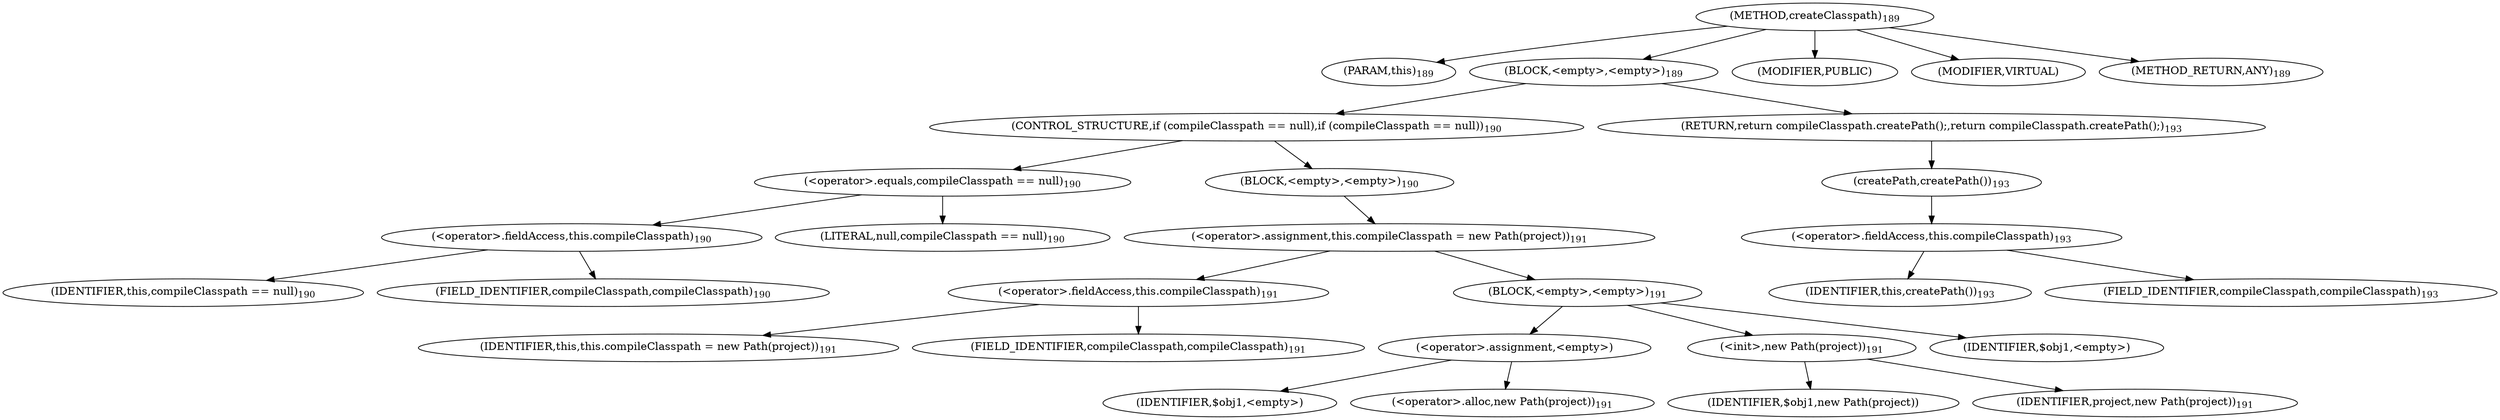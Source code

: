 digraph "createClasspath" {  
"273" [label = <(METHOD,createClasspath)<SUB>189</SUB>> ]
"274" [label = <(PARAM,this)<SUB>189</SUB>> ]
"275" [label = <(BLOCK,&lt;empty&gt;,&lt;empty&gt;)<SUB>189</SUB>> ]
"276" [label = <(CONTROL_STRUCTURE,if (compileClasspath == null),if (compileClasspath == null))<SUB>190</SUB>> ]
"277" [label = <(&lt;operator&gt;.equals,compileClasspath == null)<SUB>190</SUB>> ]
"278" [label = <(&lt;operator&gt;.fieldAccess,this.compileClasspath)<SUB>190</SUB>> ]
"279" [label = <(IDENTIFIER,this,compileClasspath == null)<SUB>190</SUB>> ]
"280" [label = <(FIELD_IDENTIFIER,compileClasspath,compileClasspath)<SUB>190</SUB>> ]
"281" [label = <(LITERAL,null,compileClasspath == null)<SUB>190</SUB>> ]
"282" [label = <(BLOCK,&lt;empty&gt;,&lt;empty&gt;)<SUB>190</SUB>> ]
"283" [label = <(&lt;operator&gt;.assignment,this.compileClasspath = new Path(project))<SUB>191</SUB>> ]
"284" [label = <(&lt;operator&gt;.fieldAccess,this.compileClasspath)<SUB>191</SUB>> ]
"285" [label = <(IDENTIFIER,this,this.compileClasspath = new Path(project))<SUB>191</SUB>> ]
"286" [label = <(FIELD_IDENTIFIER,compileClasspath,compileClasspath)<SUB>191</SUB>> ]
"287" [label = <(BLOCK,&lt;empty&gt;,&lt;empty&gt;)<SUB>191</SUB>> ]
"288" [label = <(&lt;operator&gt;.assignment,&lt;empty&gt;)> ]
"289" [label = <(IDENTIFIER,$obj1,&lt;empty&gt;)> ]
"290" [label = <(&lt;operator&gt;.alloc,new Path(project))<SUB>191</SUB>> ]
"291" [label = <(&lt;init&gt;,new Path(project))<SUB>191</SUB>> ]
"292" [label = <(IDENTIFIER,$obj1,new Path(project))> ]
"293" [label = <(IDENTIFIER,project,new Path(project))<SUB>191</SUB>> ]
"294" [label = <(IDENTIFIER,$obj1,&lt;empty&gt;)> ]
"295" [label = <(RETURN,return compileClasspath.createPath();,return compileClasspath.createPath();)<SUB>193</SUB>> ]
"296" [label = <(createPath,createPath())<SUB>193</SUB>> ]
"297" [label = <(&lt;operator&gt;.fieldAccess,this.compileClasspath)<SUB>193</SUB>> ]
"298" [label = <(IDENTIFIER,this,createPath())<SUB>193</SUB>> ]
"299" [label = <(FIELD_IDENTIFIER,compileClasspath,compileClasspath)<SUB>193</SUB>> ]
"300" [label = <(MODIFIER,PUBLIC)> ]
"301" [label = <(MODIFIER,VIRTUAL)> ]
"302" [label = <(METHOD_RETURN,ANY)<SUB>189</SUB>> ]
  "273" -> "274" 
  "273" -> "275" 
  "273" -> "300" 
  "273" -> "301" 
  "273" -> "302" 
  "275" -> "276" 
  "275" -> "295" 
  "276" -> "277" 
  "276" -> "282" 
  "277" -> "278" 
  "277" -> "281" 
  "278" -> "279" 
  "278" -> "280" 
  "282" -> "283" 
  "283" -> "284" 
  "283" -> "287" 
  "284" -> "285" 
  "284" -> "286" 
  "287" -> "288" 
  "287" -> "291" 
  "287" -> "294" 
  "288" -> "289" 
  "288" -> "290" 
  "291" -> "292" 
  "291" -> "293" 
  "295" -> "296" 
  "296" -> "297" 
  "297" -> "298" 
  "297" -> "299" 
}
